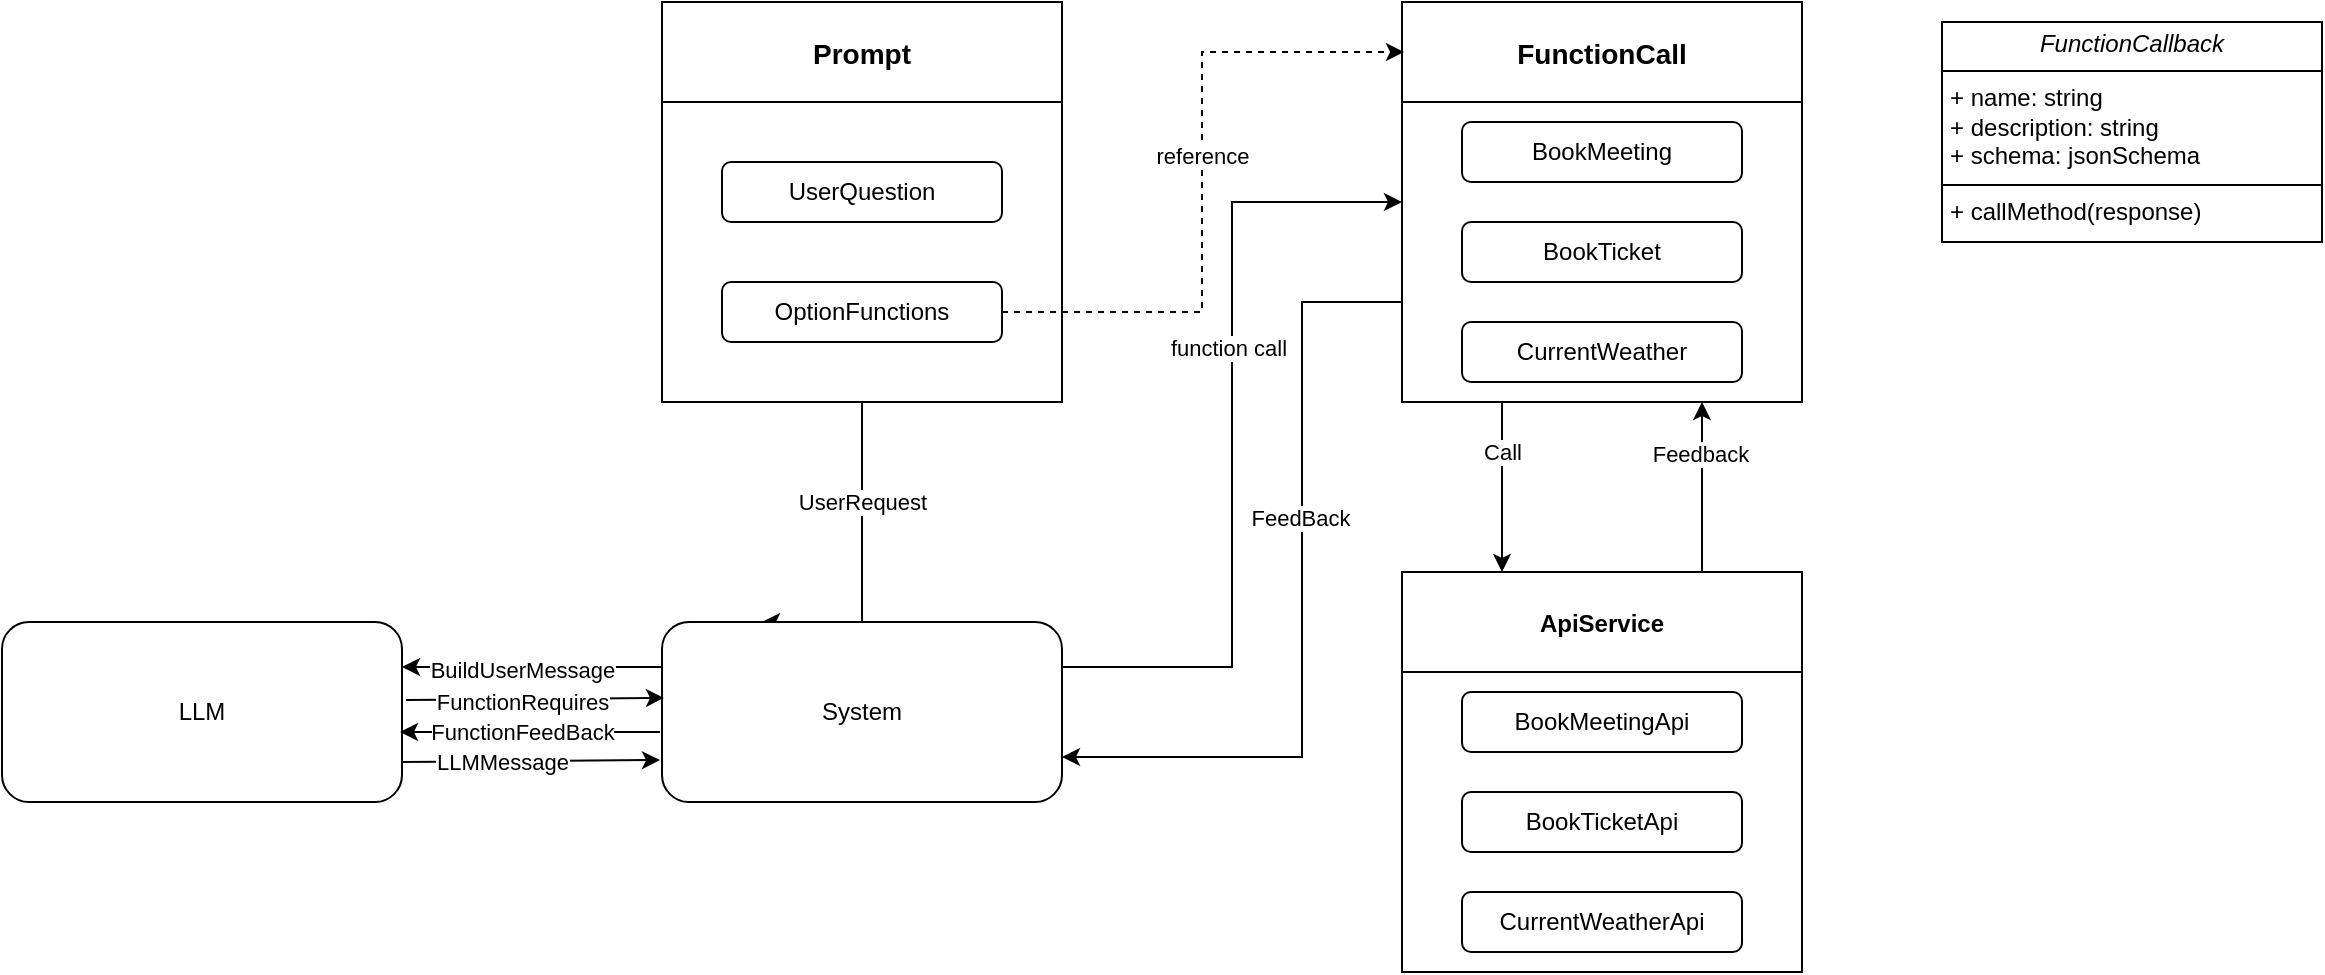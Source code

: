 <mxfile version="24.0.4" type="github">
  <diagram id="C5RBs43oDa-KdzZeNtuy" name="Page-1">
    <mxGraphModel dx="2013" dy="736" grid="1" gridSize="10" guides="1" tooltips="1" connect="1" arrows="1" fold="1" page="1" pageScale="1" pageWidth="827" pageHeight="1169" math="0" shadow="0">
      <root>
        <mxCell id="WIyWlLk6GJQsqaUBKTNV-0" />
        <mxCell id="WIyWlLk6GJQsqaUBKTNV-1" parent="WIyWlLk6GJQsqaUBKTNV-0" />
        <mxCell id="JeXsBqSKZBZuM83j5KNu-36" style="edgeStyle=orthogonalEdgeStyle;rounded=0;orthogonalLoop=1;jettySize=auto;html=1;exitX=0.25;exitY=1;exitDx=0;exitDy=0;entryX=0.25;entryY=0;entryDx=0;entryDy=0;" edge="1" parent="WIyWlLk6GJQsqaUBKTNV-1" source="JeXsBqSKZBZuM83j5KNu-1" target="JeXsBqSKZBZuM83j5KNu-35">
          <mxGeometry relative="1" as="geometry">
            <Array as="points">
              <mxPoint x="-330" y="280" />
              <mxPoint x="-330" y="390" />
            </Array>
          </mxGeometry>
        </mxCell>
        <mxCell id="JeXsBqSKZBZuM83j5KNu-37" value="UserRequest" style="edgeLabel;html=1;align=center;verticalAlign=middle;resizable=0;points=[];" vertex="1" connectable="0" parent="JeXsBqSKZBZuM83j5KNu-36">
          <mxGeometry x="-0.42" relative="1" as="geometry">
            <mxPoint y="39" as="offset" />
          </mxGeometry>
        </mxCell>
        <mxCell id="JeXsBqSKZBZuM83j5KNu-1" value="Prompt" style="swimlane;startSize=50;fontSize=14;" vertex="1" parent="WIyWlLk6GJQsqaUBKTNV-1">
          <mxGeometry x="-430" y="80" width="200" height="200" as="geometry" />
        </mxCell>
        <mxCell id="JeXsBqSKZBZuM83j5KNu-2" value="UserQuestion" style="rounded=1;whiteSpace=wrap;html=1;" vertex="1" parent="JeXsBqSKZBZuM83j5KNu-1">
          <mxGeometry x="30" y="80" width="140" height="30" as="geometry" />
        </mxCell>
        <mxCell id="JeXsBqSKZBZuM83j5KNu-3" value="OptionFunctions" style="rounded=1;whiteSpace=wrap;html=1;" vertex="1" parent="JeXsBqSKZBZuM83j5KNu-1">
          <mxGeometry x="30" y="140" width="140" height="30" as="geometry" />
        </mxCell>
        <mxCell id="JeXsBqSKZBZuM83j5KNu-26" style="edgeStyle=orthogonalEdgeStyle;rounded=0;orthogonalLoop=1;jettySize=auto;html=1;exitX=0.25;exitY=1;exitDx=0;exitDy=0;entryX=0.25;entryY=0;entryDx=0;entryDy=0;" edge="1" parent="WIyWlLk6GJQsqaUBKTNV-1" source="JeXsBqSKZBZuM83j5KNu-4" target="JeXsBqSKZBZuM83j5KNu-18">
          <mxGeometry relative="1" as="geometry" />
        </mxCell>
        <mxCell id="JeXsBqSKZBZuM83j5KNu-27" value="Call" style="edgeLabel;html=1;align=center;verticalAlign=middle;resizable=0;points=[];" vertex="1" connectable="0" parent="JeXsBqSKZBZuM83j5KNu-26">
          <mxGeometry x="-0.412" relative="1" as="geometry">
            <mxPoint as="offset" />
          </mxGeometry>
        </mxCell>
        <mxCell id="JeXsBqSKZBZuM83j5KNu-28" style="edgeStyle=orthogonalEdgeStyle;rounded=0;orthogonalLoop=1;jettySize=auto;html=1;exitX=0.75;exitY=1;exitDx=0;exitDy=0;entryX=0.75;entryY=0;entryDx=0;entryDy=0;endArrow=none;endFill=0;startArrow=classic;startFill=1;" edge="1" parent="WIyWlLk6GJQsqaUBKTNV-1" source="JeXsBqSKZBZuM83j5KNu-4" target="JeXsBqSKZBZuM83j5KNu-18">
          <mxGeometry relative="1" as="geometry" />
        </mxCell>
        <mxCell id="JeXsBqSKZBZuM83j5KNu-29" value="Feedback" style="edgeLabel;html=1;align=center;verticalAlign=middle;resizable=0;points=[];" vertex="1" connectable="0" parent="JeXsBqSKZBZuM83j5KNu-28">
          <mxGeometry x="-0.388" y="-1" relative="1" as="geometry">
            <mxPoint as="offset" />
          </mxGeometry>
        </mxCell>
        <mxCell id="JeXsBqSKZBZuM83j5KNu-46" style="edgeStyle=orthogonalEdgeStyle;rounded=0;orthogonalLoop=1;jettySize=auto;html=1;exitX=0;exitY=0.75;exitDx=0;exitDy=0;entryX=1;entryY=0.75;entryDx=0;entryDy=0;" edge="1" parent="WIyWlLk6GJQsqaUBKTNV-1" source="JeXsBqSKZBZuM83j5KNu-4" target="JeXsBqSKZBZuM83j5KNu-35">
          <mxGeometry relative="1" as="geometry">
            <Array as="points">
              <mxPoint x="-110" y="230" />
              <mxPoint x="-110" y="458" />
            </Array>
          </mxGeometry>
        </mxCell>
        <mxCell id="JeXsBqSKZBZuM83j5KNu-47" value="FeedBack" style="edgeLabel;html=1;align=center;verticalAlign=middle;resizable=0;points=[];" vertex="1" connectable="0" parent="JeXsBqSKZBZuM83j5KNu-46">
          <mxGeometry x="-0.205" y="-1" relative="1" as="geometry">
            <mxPoint as="offset" />
          </mxGeometry>
        </mxCell>
        <mxCell id="JeXsBqSKZBZuM83j5KNu-4" value="FunctionCall" style="swimlane;startSize=50;fontSize=14;" vertex="1" parent="WIyWlLk6GJQsqaUBKTNV-1">
          <mxGeometry x="-60" y="80" width="200" height="200" as="geometry" />
        </mxCell>
        <mxCell id="JeXsBqSKZBZuM83j5KNu-5" value="BookMeeting" style="rounded=1;whiteSpace=wrap;html=1;" vertex="1" parent="JeXsBqSKZBZuM83j5KNu-4">
          <mxGeometry x="30" y="60" width="140" height="30" as="geometry" />
        </mxCell>
        <mxCell id="JeXsBqSKZBZuM83j5KNu-6" value="BookTicket" style="rounded=1;whiteSpace=wrap;html=1;" vertex="1" parent="JeXsBqSKZBZuM83j5KNu-4">
          <mxGeometry x="30" y="110" width="140" height="30" as="geometry" />
        </mxCell>
        <mxCell id="JeXsBqSKZBZuM83j5KNu-7" value="CurrentWeather" style="rounded=1;whiteSpace=wrap;html=1;" vertex="1" parent="JeXsBqSKZBZuM83j5KNu-4">
          <mxGeometry x="30" y="160" width="140" height="30" as="geometry" />
        </mxCell>
        <mxCell id="JeXsBqSKZBZuM83j5KNu-8" value="LLM" style="rounded=1;whiteSpace=wrap;html=1;" vertex="1" parent="WIyWlLk6GJQsqaUBKTNV-1">
          <mxGeometry x="-760" y="390" width="200" height="90" as="geometry" />
        </mxCell>
        <mxCell id="JeXsBqSKZBZuM83j5KNu-17" value="&lt;p style=&quot;margin:0px;margin-top:4px;text-align:center;&quot;&gt;&lt;i&gt;FunctionCallback&lt;/i&gt;&lt;/p&gt;&lt;hr size=&quot;1&quot; style=&quot;border-style:solid;&quot;&gt;&lt;p style=&quot;margin:0px;margin-left:4px;&quot;&gt;+ name: string&lt;br&gt;+ description: string&lt;/p&gt;&lt;p style=&quot;margin:0px;margin-left:4px;&quot;&gt;+ schema: jsonSchema&lt;/p&gt;&lt;hr size=&quot;1&quot; style=&quot;border-style:solid;&quot;&gt;&lt;p style=&quot;margin:0px;margin-left:4px;&quot;&gt;+ callMethod(response)&lt;/p&gt;" style="verticalAlign=top;align=left;overflow=fill;html=1;whiteSpace=wrap;" vertex="1" parent="WIyWlLk6GJQsqaUBKTNV-1">
          <mxGeometry x="210" y="90" width="190" height="110" as="geometry" />
        </mxCell>
        <mxCell id="JeXsBqSKZBZuM83j5KNu-18" value="ApiService" style="swimlane;startSize=50;" vertex="1" parent="WIyWlLk6GJQsqaUBKTNV-1">
          <mxGeometry x="-60" y="365" width="200" height="200" as="geometry" />
        </mxCell>
        <mxCell id="JeXsBqSKZBZuM83j5KNu-19" value="BookMeetingApi" style="rounded=1;whiteSpace=wrap;html=1;" vertex="1" parent="JeXsBqSKZBZuM83j5KNu-18">
          <mxGeometry x="30" y="60" width="140" height="30" as="geometry" />
        </mxCell>
        <mxCell id="JeXsBqSKZBZuM83j5KNu-20" value="BookTicketApi" style="rounded=1;whiteSpace=wrap;html=1;" vertex="1" parent="JeXsBqSKZBZuM83j5KNu-18">
          <mxGeometry x="30" y="110" width="140" height="30" as="geometry" />
        </mxCell>
        <mxCell id="JeXsBqSKZBZuM83j5KNu-21" value="CurrentWeatherApi" style="rounded=1;whiteSpace=wrap;html=1;" vertex="1" parent="JeXsBqSKZBZuM83j5KNu-18">
          <mxGeometry x="30" y="160" width="140" height="30" as="geometry" />
        </mxCell>
        <mxCell id="JeXsBqSKZBZuM83j5KNu-24" style="edgeStyle=orthogonalEdgeStyle;rounded=0;orthogonalLoop=1;jettySize=auto;html=1;exitX=1;exitY=0.5;exitDx=0;exitDy=0;entryX=0.005;entryY=0.125;entryDx=0;entryDy=0;entryPerimeter=0;dashed=1;" edge="1" parent="WIyWlLk6GJQsqaUBKTNV-1" source="JeXsBqSKZBZuM83j5KNu-3" target="JeXsBqSKZBZuM83j5KNu-4">
          <mxGeometry relative="1" as="geometry" />
        </mxCell>
        <mxCell id="JeXsBqSKZBZuM83j5KNu-30" value="reference" style="edgeLabel;html=1;align=center;verticalAlign=middle;resizable=0;points=[];" vertex="1" connectable="0" parent="JeXsBqSKZBZuM83j5KNu-24">
          <mxGeometry x="0.075" relative="1" as="geometry">
            <mxPoint as="offset" />
          </mxGeometry>
        </mxCell>
        <mxCell id="JeXsBqSKZBZuM83j5KNu-44" style="edgeStyle=orthogonalEdgeStyle;rounded=0;orthogonalLoop=1;jettySize=auto;html=1;exitX=1;exitY=0.25;exitDx=0;exitDy=0;entryX=0;entryY=0.5;entryDx=0;entryDy=0;" edge="1" parent="WIyWlLk6GJQsqaUBKTNV-1" source="JeXsBqSKZBZuM83j5KNu-35" target="JeXsBqSKZBZuM83j5KNu-4">
          <mxGeometry relative="1" as="geometry" />
        </mxCell>
        <mxCell id="JeXsBqSKZBZuM83j5KNu-45" value="function call" style="edgeLabel;html=1;align=center;verticalAlign=middle;resizable=0;points=[];" vertex="1" connectable="0" parent="JeXsBqSKZBZuM83j5KNu-44">
          <mxGeometry x="0.217" y="2" relative="1" as="geometry">
            <mxPoint as="offset" />
          </mxGeometry>
        </mxCell>
        <mxCell id="JeXsBqSKZBZuM83j5KNu-35" value="System" style="rounded=1;whiteSpace=wrap;html=1;" vertex="1" parent="WIyWlLk6GJQsqaUBKTNV-1">
          <mxGeometry x="-430" y="390" width="200" height="90" as="geometry" />
        </mxCell>
        <mxCell id="JeXsBqSKZBZuM83j5KNu-40" value="" style="endArrow=classic;html=1;rounded=0;entryX=1;entryY=0.25;entryDx=0;entryDy=0;exitX=0;exitY=0.25;exitDx=0;exitDy=0;" edge="1" parent="WIyWlLk6GJQsqaUBKTNV-1" source="JeXsBqSKZBZuM83j5KNu-35" target="JeXsBqSKZBZuM83j5KNu-8">
          <mxGeometry width="50" height="50" relative="1" as="geometry">
            <mxPoint x="-430" y="400" as="sourcePoint" />
            <mxPoint x="-200" y="350" as="targetPoint" />
          </mxGeometry>
        </mxCell>
        <mxCell id="JeXsBqSKZBZuM83j5KNu-52" value="BuildUserMessage" style="edgeLabel;html=1;align=center;verticalAlign=middle;resizable=0;points=[];" vertex="1" connectable="0" parent="JeXsBqSKZBZuM83j5KNu-40">
          <mxGeometry x="-0.077" y="1" relative="1" as="geometry">
            <mxPoint x="-10" as="offset" />
          </mxGeometry>
        </mxCell>
        <mxCell id="JeXsBqSKZBZuM83j5KNu-42" value="" style="endArrow=classic;html=1;rounded=0;exitX=1.01;exitY=0.433;exitDx=0;exitDy=0;exitPerimeter=0;entryX=0.005;entryY=0.422;entryDx=0;entryDy=0;entryPerimeter=0;" edge="1" parent="WIyWlLk6GJQsqaUBKTNV-1" source="JeXsBqSKZBZuM83j5KNu-8" target="JeXsBqSKZBZuM83j5KNu-35">
          <mxGeometry width="50" height="50" relative="1" as="geometry">
            <mxPoint x="-560" y="470" as="sourcePoint" />
            <mxPoint x="-430" y="430" as="targetPoint" />
          </mxGeometry>
        </mxCell>
        <mxCell id="JeXsBqSKZBZuM83j5KNu-43" value="FunctionRequires" style="edgeLabel;html=1;align=center;verticalAlign=middle;resizable=0;points=[];" vertex="1" connectable="0" parent="JeXsBqSKZBZuM83j5KNu-42">
          <mxGeometry x="-0.287" relative="1" as="geometry">
            <mxPoint x="12" y="1" as="offset" />
          </mxGeometry>
        </mxCell>
        <mxCell id="JeXsBqSKZBZuM83j5KNu-48" value="" style="endArrow=classic;html=1;rounded=0;entryX=1;entryY=0.25;entryDx=0;entryDy=0;exitX=0;exitY=0.25;exitDx=0;exitDy=0;" edge="1" parent="WIyWlLk6GJQsqaUBKTNV-1">
          <mxGeometry width="50" height="50" relative="1" as="geometry">
            <mxPoint x="-431" y="445" as="sourcePoint" />
            <mxPoint x="-561" y="445" as="targetPoint" />
          </mxGeometry>
        </mxCell>
        <mxCell id="JeXsBqSKZBZuM83j5KNu-50" value="FunctionFeedBack" style="edgeLabel;html=1;align=center;verticalAlign=middle;resizable=0;points=[];" vertex="1" connectable="0" parent="JeXsBqSKZBZuM83j5KNu-48">
          <mxGeometry x="0.4" relative="1" as="geometry">
            <mxPoint x="22" as="offset" />
          </mxGeometry>
        </mxCell>
        <mxCell id="JeXsBqSKZBZuM83j5KNu-53" value="" style="endArrow=classic;html=1;rounded=0;exitX=1.01;exitY=0.433;exitDx=0;exitDy=0;exitPerimeter=0;entryX=0.005;entryY=0.422;entryDx=0;entryDy=0;entryPerimeter=0;" edge="1" parent="WIyWlLk6GJQsqaUBKTNV-1">
          <mxGeometry width="50" height="50" relative="1" as="geometry">
            <mxPoint x="-560" y="460" as="sourcePoint" />
            <mxPoint x="-431" y="459" as="targetPoint" />
          </mxGeometry>
        </mxCell>
        <mxCell id="JeXsBqSKZBZuM83j5KNu-54" value="LLMMessage" style="edgeLabel;html=1;align=center;verticalAlign=middle;resizable=0;points=[];" vertex="1" connectable="0" parent="JeXsBqSKZBZuM83j5KNu-53">
          <mxGeometry x="-0.287" relative="1" as="geometry">
            <mxPoint x="4" as="offset" />
          </mxGeometry>
        </mxCell>
      </root>
    </mxGraphModel>
  </diagram>
</mxfile>
